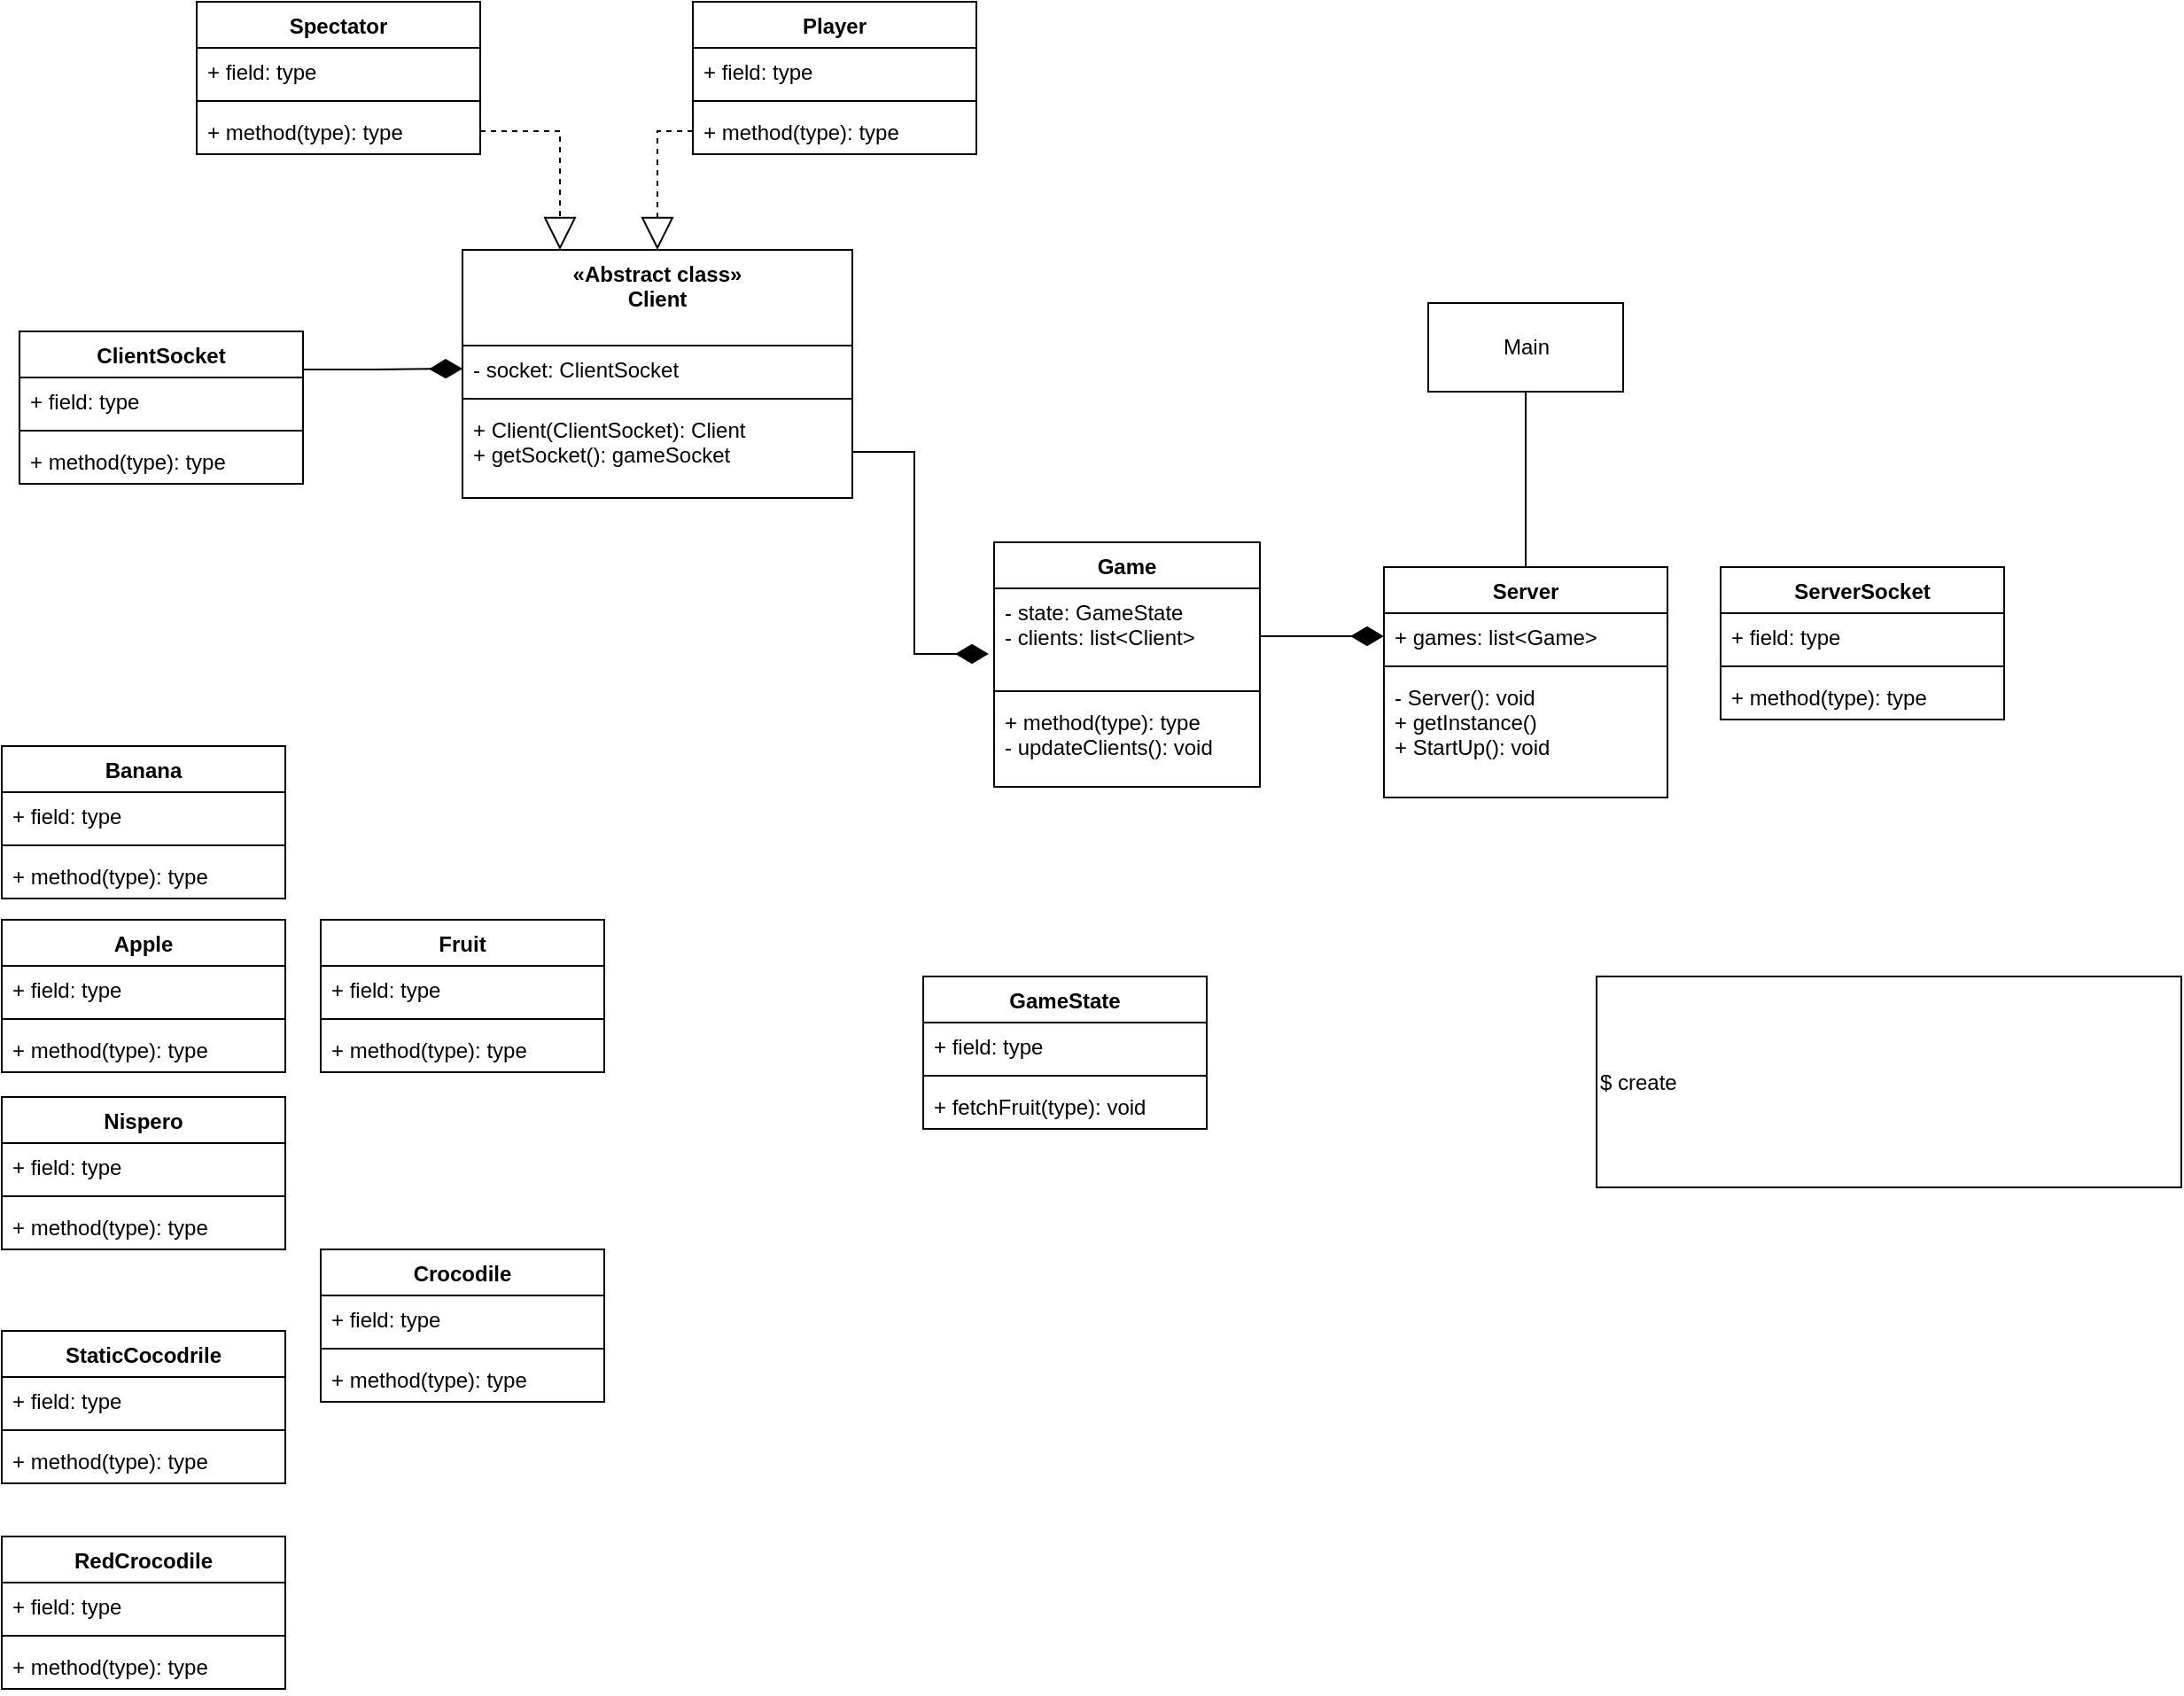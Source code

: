 <mxfile version="14.5.1" type="device"><diagram id="uaH-q7rOBK6Ky9ssXsad" name="Page-1"><mxGraphModel dx="2272" dy="1912" grid="1" gridSize="10" guides="1" tooltips="1" connect="1" arrows="1" fold="1" page="1" pageScale="1" pageWidth="850" pageHeight="1100" math="0" shadow="0"><root><mxCell id="0"/><mxCell id="1" parent="0"/><mxCell id="WwbJ0MnaYYisVBygQ1Aa-5" style="edgeStyle=orthogonalEdgeStyle;rounded=0;orthogonalLoop=1;jettySize=auto;html=1;exitX=1;exitY=0.25;exitDx=0;exitDy=0;entryX=0;entryY=0.5;entryDx=0;entryDy=0;endArrow=diamondThin;endFill=1;endSize=16;" edge="1" parent="1" source="VCWMj5LCKk2TwLhpMSmU-1" target="WwbJ0MnaYYisVBygQ1Aa-2"><mxGeometry relative="1" as="geometry"/></mxCell><mxCell id="VCWMj5LCKk2TwLhpMSmU-1" value="ClientSocket" style="swimlane;fontStyle=1;align=center;verticalAlign=top;childLayout=stackLayout;horizontal=1;startSize=26;horizontalStack=0;resizeParent=1;resizeParentMax=0;resizeLast=0;collapsible=1;marginBottom=0;" parent="1" vertex="1"><mxGeometry x="-550" y="166" width="160" height="86" as="geometry"/></mxCell><mxCell id="VCWMj5LCKk2TwLhpMSmU-2" value="+ field: type" style="text;strokeColor=none;fillColor=none;align=left;verticalAlign=top;spacingLeft=4;spacingRight=4;overflow=hidden;rotatable=0;points=[[0,0.5],[1,0.5]];portConstraint=eastwest;" parent="VCWMj5LCKk2TwLhpMSmU-1" vertex="1"><mxGeometry y="26" width="160" height="26" as="geometry"/></mxCell><mxCell id="VCWMj5LCKk2TwLhpMSmU-3" value="" style="line;strokeWidth=1;fillColor=none;align=left;verticalAlign=middle;spacingTop=-1;spacingLeft=3;spacingRight=3;rotatable=0;labelPosition=right;points=[];portConstraint=eastwest;" parent="VCWMj5LCKk2TwLhpMSmU-1" vertex="1"><mxGeometry y="52" width="160" height="8" as="geometry"/></mxCell><mxCell id="VCWMj5LCKk2TwLhpMSmU-4" value="+ method(type): type" style="text;strokeColor=none;fillColor=none;align=left;verticalAlign=top;spacingLeft=4;spacingRight=4;overflow=hidden;rotatable=0;points=[[0,0.5],[1,0.5]];portConstraint=eastwest;" parent="VCWMj5LCKk2TwLhpMSmU-1" vertex="1"><mxGeometry y="60" width="160" height="26" as="geometry"/></mxCell><mxCell id="VCWMj5LCKk2TwLhpMSmU-14" value="Spectator" style="swimlane;fontStyle=1;align=center;verticalAlign=top;childLayout=stackLayout;horizontal=1;startSize=26;horizontalStack=0;resizeParent=1;resizeParentMax=0;resizeLast=0;collapsible=1;marginBottom=0;" parent="1" vertex="1"><mxGeometry x="-450" y="-20" width="160" height="86" as="geometry"/></mxCell><mxCell id="VCWMj5LCKk2TwLhpMSmU-15" value="+ field: type" style="text;strokeColor=none;fillColor=none;align=left;verticalAlign=top;spacingLeft=4;spacingRight=4;overflow=hidden;rotatable=0;points=[[0,0.5],[1,0.5]];portConstraint=eastwest;" parent="VCWMj5LCKk2TwLhpMSmU-14" vertex="1"><mxGeometry y="26" width="160" height="26" as="geometry"/></mxCell><mxCell id="VCWMj5LCKk2TwLhpMSmU-16" value="" style="line;strokeWidth=1;fillColor=none;align=left;verticalAlign=middle;spacingTop=-1;spacingLeft=3;spacingRight=3;rotatable=0;labelPosition=right;points=[];portConstraint=eastwest;" parent="VCWMj5LCKk2TwLhpMSmU-14" vertex="1"><mxGeometry y="52" width="160" height="8" as="geometry"/></mxCell><mxCell id="VCWMj5LCKk2TwLhpMSmU-17" value="+ method(type): type" style="text;strokeColor=none;fillColor=none;align=left;verticalAlign=top;spacingLeft=4;spacingRight=4;overflow=hidden;rotatable=0;points=[[0,0.5],[1,0.5]];portConstraint=eastwest;" parent="VCWMj5LCKk2TwLhpMSmU-14" vertex="1"><mxGeometry y="60" width="160" height="26" as="geometry"/></mxCell><mxCell id="VCWMj5LCKk2TwLhpMSmU-18" value="Fruit" style="swimlane;fontStyle=1;align=center;verticalAlign=top;childLayout=stackLayout;horizontal=1;startSize=26;horizontalStack=0;resizeParent=1;resizeParentMax=0;resizeLast=0;collapsible=1;marginBottom=0;" parent="1" vertex="1"><mxGeometry x="-380" y="498" width="160" height="86" as="geometry"/></mxCell><mxCell id="VCWMj5LCKk2TwLhpMSmU-19" value="+ field: type" style="text;strokeColor=none;fillColor=none;align=left;verticalAlign=top;spacingLeft=4;spacingRight=4;overflow=hidden;rotatable=0;points=[[0,0.5],[1,0.5]];portConstraint=eastwest;" parent="VCWMj5LCKk2TwLhpMSmU-18" vertex="1"><mxGeometry y="26" width="160" height="26" as="geometry"/></mxCell><mxCell id="VCWMj5LCKk2TwLhpMSmU-20" value="" style="line;strokeWidth=1;fillColor=none;align=left;verticalAlign=middle;spacingTop=-1;spacingLeft=3;spacingRight=3;rotatable=0;labelPosition=right;points=[];portConstraint=eastwest;" parent="VCWMj5LCKk2TwLhpMSmU-18" vertex="1"><mxGeometry y="52" width="160" height="8" as="geometry"/></mxCell><mxCell id="VCWMj5LCKk2TwLhpMSmU-21" value="+ method(type): type" style="text;strokeColor=none;fillColor=none;align=left;verticalAlign=top;spacingLeft=4;spacingRight=4;overflow=hidden;rotatable=0;points=[[0,0.5],[1,0.5]];portConstraint=eastwest;" parent="VCWMj5LCKk2TwLhpMSmU-18" vertex="1"><mxGeometry y="60" width="160" height="26" as="geometry"/></mxCell><mxCell id="VCWMj5LCKk2TwLhpMSmU-22" value="Banana" style="swimlane;fontStyle=1;align=center;verticalAlign=top;childLayout=stackLayout;horizontal=1;startSize=26;horizontalStack=0;resizeParent=1;resizeParentMax=0;resizeLast=0;collapsible=1;marginBottom=0;" parent="1" vertex="1"><mxGeometry x="-560" y="400" width="160" height="86" as="geometry"/></mxCell><mxCell id="VCWMj5LCKk2TwLhpMSmU-23" value="+ field: type" style="text;strokeColor=none;fillColor=none;align=left;verticalAlign=top;spacingLeft=4;spacingRight=4;overflow=hidden;rotatable=0;points=[[0,0.5],[1,0.5]];portConstraint=eastwest;" parent="VCWMj5LCKk2TwLhpMSmU-22" vertex="1"><mxGeometry y="26" width="160" height="26" as="geometry"/></mxCell><mxCell id="VCWMj5LCKk2TwLhpMSmU-24" value="" style="line;strokeWidth=1;fillColor=none;align=left;verticalAlign=middle;spacingTop=-1;spacingLeft=3;spacingRight=3;rotatable=0;labelPosition=right;points=[];portConstraint=eastwest;" parent="VCWMj5LCKk2TwLhpMSmU-22" vertex="1"><mxGeometry y="52" width="160" height="8" as="geometry"/></mxCell><mxCell id="VCWMj5LCKk2TwLhpMSmU-25" value="+ method(type): type" style="text;strokeColor=none;fillColor=none;align=left;verticalAlign=top;spacingLeft=4;spacingRight=4;overflow=hidden;rotatable=0;points=[[0,0.5],[1,0.5]];portConstraint=eastwest;" parent="VCWMj5LCKk2TwLhpMSmU-22" vertex="1"><mxGeometry y="60" width="160" height="26" as="geometry"/></mxCell><mxCell id="VCWMj5LCKk2TwLhpMSmU-26" value="Apple" style="swimlane;fontStyle=1;align=center;verticalAlign=top;childLayout=stackLayout;horizontal=1;startSize=26;horizontalStack=0;resizeParent=1;resizeParentMax=0;resizeLast=0;collapsible=1;marginBottom=0;" parent="1" vertex="1"><mxGeometry x="-560" y="498" width="160" height="86" as="geometry"/></mxCell><mxCell id="VCWMj5LCKk2TwLhpMSmU-27" value="+ field: type" style="text;strokeColor=none;fillColor=none;align=left;verticalAlign=top;spacingLeft=4;spacingRight=4;overflow=hidden;rotatable=0;points=[[0,0.5],[1,0.5]];portConstraint=eastwest;" parent="VCWMj5LCKk2TwLhpMSmU-26" vertex="1"><mxGeometry y="26" width="160" height="26" as="geometry"/></mxCell><mxCell id="VCWMj5LCKk2TwLhpMSmU-28" value="" style="line;strokeWidth=1;fillColor=none;align=left;verticalAlign=middle;spacingTop=-1;spacingLeft=3;spacingRight=3;rotatable=0;labelPosition=right;points=[];portConstraint=eastwest;" parent="VCWMj5LCKk2TwLhpMSmU-26" vertex="1"><mxGeometry y="52" width="160" height="8" as="geometry"/></mxCell><mxCell id="VCWMj5LCKk2TwLhpMSmU-29" value="+ method(type): type" style="text;strokeColor=none;fillColor=none;align=left;verticalAlign=top;spacingLeft=4;spacingRight=4;overflow=hidden;rotatable=0;points=[[0,0.5],[1,0.5]];portConstraint=eastwest;" parent="VCWMj5LCKk2TwLhpMSmU-26" vertex="1"><mxGeometry y="60" width="160" height="26" as="geometry"/></mxCell><mxCell id="VCWMj5LCKk2TwLhpMSmU-30" value="Nispero" style="swimlane;fontStyle=1;align=center;verticalAlign=top;childLayout=stackLayout;horizontal=1;startSize=26;horizontalStack=0;resizeParent=1;resizeParentMax=0;resizeLast=0;collapsible=1;marginBottom=0;" parent="1" vertex="1"><mxGeometry x="-560" y="598" width="160" height="86" as="geometry"/></mxCell><mxCell id="VCWMj5LCKk2TwLhpMSmU-31" value="+ field: type" style="text;strokeColor=none;fillColor=none;align=left;verticalAlign=top;spacingLeft=4;spacingRight=4;overflow=hidden;rotatable=0;points=[[0,0.5],[1,0.5]];portConstraint=eastwest;" parent="VCWMj5LCKk2TwLhpMSmU-30" vertex="1"><mxGeometry y="26" width="160" height="26" as="geometry"/></mxCell><mxCell id="VCWMj5LCKk2TwLhpMSmU-32" value="" style="line;strokeWidth=1;fillColor=none;align=left;verticalAlign=middle;spacingTop=-1;spacingLeft=3;spacingRight=3;rotatable=0;labelPosition=right;points=[];portConstraint=eastwest;" parent="VCWMj5LCKk2TwLhpMSmU-30" vertex="1"><mxGeometry y="52" width="160" height="8" as="geometry"/></mxCell><mxCell id="VCWMj5LCKk2TwLhpMSmU-33" value="+ method(type): type" style="text;strokeColor=none;fillColor=none;align=left;verticalAlign=top;spacingLeft=4;spacingRight=4;overflow=hidden;rotatable=0;points=[[0,0.5],[1,0.5]];portConstraint=eastwest;" parent="VCWMj5LCKk2TwLhpMSmU-30" vertex="1"><mxGeometry y="60" width="160" height="26" as="geometry"/></mxCell><mxCell id="VCWMj5LCKk2TwLhpMSmU-34" value="Game" style="swimlane;fontStyle=1;align=center;verticalAlign=top;childLayout=stackLayout;horizontal=1;startSize=26;horizontalStack=0;resizeParent=1;resizeParentMax=0;resizeLast=0;collapsible=1;marginBottom=0;" parent="1" vertex="1"><mxGeometry y="285" width="150" height="138" as="geometry"/></mxCell><mxCell id="VCWMj5LCKk2TwLhpMSmU-35" value="- state: GameState&#10;- clients: list&lt;Client&gt;" style="text;strokeColor=none;fillColor=none;align=left;verticalAlign=top;spacingLeft=4;spacingRight=4;overflow=hidden;rotatable=0;points=[[0,0.5],[1,0.5]];portConstraint=eastwest;" parent="VCWMj5LCKk2TwLhpMSmU-34" vertex="1"><mxGeometry y="26" width="150" height="54" as="geometry"/></mxCell><mxCell id="VCWMj5LCKk2TwLhpMSmU-36" value="" style="line;strokeWidth=1;fillColor=none;align=left;verticalAlign=middle;spacingTop=-1;spacingLeft=3;spacingRight=3;rotatable=0;labelPosition=right;points=[];portConstraint=eastwest;" parent="VCWMj5LCKk2TwLhpMSmU-34" vertex="1"><mxGeometry y="80" width="150" height="8" as="geometry"/></mxCell><mxCell id="VCWMj5LCKk2TwLhpMSmU-37" value="+ method(type): type&#10;- updateClients(): void" style="text;strokeColor=none;fillColor=none;align=left;verticalAlign=top;spacingLeft=4;spacingRight=4;overflow=hidden;rotatable=0;points=[[0,0.5],[1,0.5]];portConstraint=eastwest;" parent="VCWMj5LCKk2TwLhpMSmU-34" vertex="1"><mxGeometry y="88" width="150" height="50" as="geometry"/></mxCell><mxCell id="VCWMj5LCKk2TwLhpMSmU-48" value="GameState" style="swimlane;fontStyle=1;align=center;verticalAlign=top;childLayout=stackLayout;horizontal=1;startSize=26;horizontalStack=0;resizeParent=1;resizeParentMax=0;resizeLast=0;collapsible=1;marginBottom=0;" parent="1" vertex="1"><mxGeometry x="-40" y="530" width="160" height="86" as="geometry"/></mxCell><mxCell id="VCWMj5LCKk2TwLhpMSmU-49" value="+ field: type" style="text;strokeColor=none;fillColor=none;align=left;verticalAlign=top;spacingLeft=4;spacingRight=4;overflow=hidden;rotatable=0;points=[[0,0.5],[1,0.5]];portConstraint=eastwest;" parent="VCWMj5LCKk2TwLhpMSmU-48" vertex="1"><mxGeometry y="26" width="160" height="26" as="geometry"/></mxCell><mxCell id="VCWMj5LCKk2TwLhpMSmU-50" value="" style="line;strokeWidth=1;fillColor=none;align=left;verticalAlign=middle;spacingTop=-1;spacingLeft=3;spacingRight=3;rotatable=0;labelPosition=right;points=[];portConstraint=eastwest;" parent="VCWMj5LCKk2TwLhpMSmU-48" vertex="1"><mxGeometry y="52" width="160" height="8" as="geometry"/></mxCell><mxCell id="VCWMj5LCKk2TwLhpMSmU-51" value="+ fetchFruit(type): void" style="text;strokeColor=none;fillColor=none;align=left;verticalAlign=top;spacingLeft=4;spacingRight=4;overflow=hidden;rotatable=0;points=[[0,0.5],[1,0.5]];portConstraint=eastwest;" parent="VCWMj5LCKk2TwLhpMSmU-48" vertex="1"><mxGeometry y="60" width="160" height="26" as="geometry"/></mxCell><mxCell id="VCWMj5LCKk2TwLhpMSmU-52" value="Server" style="swimlane;fontStyle=1;align=center;verticalAlign=top;childLayout=stackLayout;horizontal=1;startSize=26;horizontalStack=0;resizeParent=1;resizeParentMax=0;resizeLast=0;collapsible=1;marginBottom=0;" parent="1" vertex="1"><mxGeometry x="220" y="299" width="160" height="130" as="geometry"/></mxCell><mxCell id="VCWMj5LCKk2TwLhpMSmU-53" value="+ games: list&lt;Game&gt;" style="text;strokeColor=none;fillColor=none;align=left;verticalAlign=top;spacingLeft=4;spacingRight=4;overflow=hidden;rotatable=0;points=[[0,0.5],[1,0.5]];portConstraint=eastwest;" parent="VCWMj5LCKk2TwLhpMSmU-52" vertex="1"><mxGeometry y="26" width="160" height="26" as="geometry"/></mxCell><mxCell id="VCWMj5LCKk2TwLhpMSmU-54" value="" style="line;strokeWidth=1;fillColor=none;align=left;verticalAlign=middle;spacingTop=-1;spacingLeft=3;spacingRight=3;rotatable=0;labelPosition=right;points=[];portConstraint=eastwest;" parent="VCWMj5LCKk2TwLhpMSmU-52" vertex="1"><mxGeometry y="52" width="160" height="8" as="geometry"/></mxCell><mxCell id="VCWMj5LCKk2TwLhpMSmU-55" value="- Server(): void&#10;+ getInstance()&#10;+ StartUp(): void" style="text;strokeColor=none;fillColor=none;align=left;verticalAlign=top;spacingLeft=4;spacingRight=4;overflow=hidden;rotatable=0;points=[[0,0.5],[1,0.5]];portConstraint=eastwest;" parent="VCWMj5LCKk2TwLhpMSmU-52" vertex="1"><mxGeometry y="60" width="160" height="70" as="geometry"/></mxCell><mxCell id="VCWMj5LCKk2TwLhpMSmU-56" value="Crocodile" style="swimlane;fontStyle=1;align=center;verticalAlign=top;childLayout=stackLayout;horizontal=1;startSize=26;horizontalStack=0;resizeParent=1;resizeParentMax=0;resizeLast=0;collapsible=1;marginBottom=0;" parent="1" vertex="1"><mxGeometry x="-380" y="684" width="160" height="86" as="geometry"/></mxCell><mxCell id="VCWMj5LCKk2TwLhpMSmU-57" value="+ field: type" style="text;strokeColor=none;fillColor=none;align=left;verticalAlign=top;spacingLeft=4;spacingRight=4;overflow=hidden;rotatable=0;points=[[0,0.5],[1,0.5]];portConstraint=eastwest;" parent="VCWMj5LCKk2TwLhpMSmU-56" vertex="1"><mxGeometry y="26" width="160" height="26" as="geometry"/></mxCell><mxCell id="VCWMj5LCKk2TwLhpMSmU-58" value="" style="line;strokeWidth=1;fillColor=none;align=left;verticalAlign=middle;spacingTop=-1;spacingLeft=3;spacingRight=3;rotatable=0;labelPosition=right;points=[];portConstraint=eastwest;" parent="VCWMj5LCKk2TwLhpMSmU-56" vertex="1"><mxGeometry y="52" width="160" height="8" as="geometry"/></mxCell><mxCell id="VCWMj5LCKk2TwLhpMSmU-59" value="+ method(type): type" style="text;strokeColor=none;fillColor=none;align=left;verticalAlign=top;spacingLeft=4;spacingRight=4;overflow=hidden;rotatable=0;points=[[0,0.5],[1,0.5]];portConstraint=eastwest;" parent="VCWMj5LCKk2TwLhpMSmU-56" vertex="1"><mxGeometry y="60" width="160" height="26" as="geometry"/></mxCell><mxCell id="VCWMj5LCKk2TwLhpMSmU-60" value="StaticCocodrile" style="swimlane;fontStyle=1;align=center;verticalAlign=top;childLayout=stackLayout;horizontal=1;startSize=26;horizontalStack=0;resizeParent=1;resizeParentMax=0;resizeLast=0;collapsible=1;marginBottom=0;" parent="1" vertex="1"><mxGeometry x="-560" y="730" width="160" height="86" as="geometry"/></mxCell><mxCell id="VCWMj5LCKk2TwLhpMSmU-61" value="+ field: type" style="text;strokeColor=none;fillColor=none;align=left;verticalAlign=top;spacingLeft=4;spacingRight=4;overflow=hidden;rotatable=0;points=[[0,0.5],[1,0.5]];portConstraint=eastwest;" parent="VCWMj5LCKk2TwLhpMSmU-60" vertex="1"><mxGeometry y="26" width="160" height="26" as="geometry"/></mxCell><mxCell id="VCWMj5LCKk2TwLhpMSmU-62" value="" style="line;strokeWidth=1;fillColor=none;align=left;verticalAlign=middle;spacingTop=-1;spacingLeft=3;spacingRight=3;rotatable=0;labelPosition=right;points=[];portConstraint=eastwest;" parent="VCWMj5LCKk2TwLhpMSmU-60" vertex="1"><mxGeometry y="52" width="160" height="8" as="geometry"/></mxCell><mxCell id="VCWMj5LCKk2TwLhpMSmU-63" value="+ method(type): type" style="text;strokeColor=none;fillColor=none;align=left;verticalAlign=top;spacingLeft=4;spacingRight=4;overflow=hidden;rotatable=0;points=[[0,0.5],[1,0.5]];portConstraint=eastwest;" parent="VCWMj5LCKk2TwLhpMSmU-60" vertex="1"><mxGeometry y="60" width="160" height="26" as="geometry"/></mxCell><mxCell id="VCWMj5LCKk2TwLhpMSmU-64" value="RedCrocodile" style="swimlane;fontStyle=1;align=center;verticalAlign=top;childLayout=stackLayout;horizontal=1;startSize=26;horizontalStack=0;resizeParent=1;resizeParentMax=0;resizeLast=0;collapsible=1;marginBottom=0;" parent="1" vertex="1"><mxGeometry x="-560" y="846" width="160" height="86" as="geometry"/></mxCell><mxCell id="VCWMj5LCKk2TwLhpMSmU-65" value="+ field: type" style="text;strokeColor=none;fillColor=none;align=left;verticalAlign=top;spacingLeft=4;spacingRight=4;overflow=hidden;rotatable=0;points=[[0,0.5],[1,0.5]];portConstraint=eastwest;" parent="VCWMj5LCKk2TwLhpMSmU-64" vertex="1"><mxGeometry y="26" width="160" height="26" as="geometry"/></mxCell><mxCell id="VCWMj5LCKk2TwLhpMSmU-66" value="" style="line;strokeWidth=1;fillColor=none;align=left;verticalAlign=middle;spacingTop=-1;spacingLeft=3;spacingRight=3;rotatable=0;labelPosition=right;points=[];portConstraint=eastwest;" parent="VCWMj5LCKk2TwLhpMSmU-64" vertex="1"><mxGeometry y="52" width="160" height="8" as="geometry"/></mxCell><mxCell id="VCWMj5LCKk2TwLhpMSmU-67" value="+ method(type): type" style="text;strokeColor=none;fillColor=none;align=left;verticalAlign=top;spacingLeft=4;spacingRight=4;overflow=hidden;rotatable=0;points=[[0,0.5],[1,0.5]];portConstraint=eastwest;" parent="VCWMj5LCKk2TwLhpMSmU-64" vertex="1"><mxGeometry y="60" width="160" height="26" as="geometry"/></mxCell><mxCell id="VCWMj5LCKk2TwLhpMSmU-68" value="ServerSocket" style="swimlane;fontStyle=1;align=center;verticalAlign=top;childLayout=stackLayout;horizontal=1;startSize=26;horizontalStack=0;resizeParent=1;resizeParentMax=0;resizeLast=0;collapsible=1;marginBottom=0;" parent="1" vertex="1"><mxGeometry x="410" y="299" width="160" height="86" as="geometry"/></mxCell><mxCell id="VCWMj5LCKk2TwLhpMSmU-69" value="+ field: type" style="text;strokeColor=none;fillColor=none;align=left;verticalAlign=top;spacingLeft=4;spacingRight=4;overflow=hidden;rotatable=0;points=[[0,0.5],[1,0.5]];portConstraint=eastwest;" parent="VCWMj5LCKk2TwLhpMSmU-68" vertex="1"><mxGeometry y="26" width="160" height="26" as="geometry"/></mxCell><mxCell id="VCWMj5LCKk2TwLhpMSmU-70" value="" style="line;strokeWidth=1;fillColor=none;align=left;verticalAlign=middle;spacingTop=-1;spacingLeft=3;spacingRight=3;rotatable=0;labelPosition=right;points=[];portConstraint=eastwest;" parent="VCWMj5LCKk2TwLhpMSmU-68" vertex="1"><mxGeometry y="52" width="160" height="8" as="geometry"/></mxCell><mxCell id="VCWMj5LCKk2TwLhpMSmU-71" value="+ method(type): type" style="text;strokeColor=none;fillColor=none;align=left;verticalAlign=top;spacingLeft=4;spacingRight=4;overflow=hidden;rotatable=0;points=[[0,0.5],[1,0.5]];portConstraint=eastwest;" parent="VCWMj5LCKk2TwLhpMSmU-68" vertex="1"><mxGeometry y="60" width="160" height="26" as="geometry"/></mxCell><mxCell id="WwbJ0MnaYYisVBygQ1Aa-10" style="edgeStyle=orthogonalEdgeStyle;rounded=0;orthogonalLoop=1;jettySize=auto;html=1;exitX=0.5;exitY=1;exitDx=0;exitDy=0;entryX=0.5;entryY=0;entryDx=0;entryDy=0;endArrow=none;endFill=0;endSize=16;" edge="1" parent="1" source="VCWMj5LCKk2TwLhpMSmU-76" target="VCWMj5LCKk2TwLhpMSmU-52"><mxGeometry relative="1" as="geometry"/></mxCell><mxCell id="VCWMj5LCKk2TwLhpMSmU-76" value="Main" style="html=1;" parent="1" vertex="1"><mxGeometry x="245" y="150" width="110" height="50" as="geometry"/></mxCell><mxCell id="VCWMj5LCKk2TwLhpMSmU-9" value="Player" style="swimlane;fontStyle=1;align=center;verticalAlign=top;childLayout=stackLayout;horizontal=1;startSize=26;horizontalStack=0;resizeParent=1;resizeParentMax=0;resizeLast=0;collapsible=1;marginBottom=0;" parent="1" vertex="1"><mxGeometry x="-170" y="-20" width="160" height="86" as="geometry"/></mxCell><mxCell id="VCWMj5LCKk2TwLhpMSmU-10" value="+ field: type" style="text;strokeColor=none;fillColor=none;align=left;verticalAlign=top;spacingLeft=4;spacingRight=4;overflow=hidden;rotatable=0;points=[[0,0.5],[1,0.5]];portConstraint=eastwest;" parent="VCWMj5LCKk2TwLhpMSmU-9" vertex="1"><mxGeometry y="26" width="160" height="26" as="geometry"/></mxCell><mxCell id="VCWMj5LCKk2TwLhpMSmU-11" value="" style="line;strokeWidth=1;fillColor=none;align=left;verticalAlign=middle;spacingTop=-1;spacingLeft=3;spacingRight=3;rotatable=0;labelPosition=right;points=[];portConstraint=eastwest;" parent="VCWMj5LCKk2TwLhpMSmU-9" vertex="1"><mxGeometry y="52" width="160" height="8" as="geometry"/></mxCell><mxCell id="VCWMj5LCKk2TwLhpMSmU-12" value="+ method(type): type" style="text;strokeColor=none;fillColor=none;align=left;verticalAlign=top;spacingLeft=4;spacingRight=4;overflow=hidden;rotatable=0;points=[[0,0.5],[1,0.5]];portConstraint=eastwest;" parent="VCWMj5LCKk2TwLhpMSmU-9" vertex="1"><mxGeometry y="60" width="160" height="26" as="geometry"/></mxCell><mxCell id="WwbJ0MnaYYisVBygQ1Aa-1" value="«Abstract class»&#10;Client" style="swimlane;fontStyle=1;align=center;verticalAlign=top;childLayout=stackLayout;horizontal=1;startSize=54;horizontalStack=0;resizeParent=1;resizeParentMax=0;resizeLast=0;collapsible=1;marginBottom=0;" vertex="1" parent="1"><mxGeometry x="-300" y="120" width="220" height="140" as="geometry"/></mxCell><mxCell id="WwbJ0MnaYYisVBygQ1Aa-2" value="- socket: ClientSocket" style="text;strokeColor=none;fillColor=none;align=left;verticalAlign=top;spacingLeft=4;spacingRight=4;overflow=hidden;rotatable=0;points=[[0,0.5],[1,0.5]];portConstraint=eastwest;" vertex="1" parent="WwbJ0MnaYYisVBygQ1Aa-1"><mxGeometry y="54" width="220" height="26" as="geometry"/></mxCell><mxCell id="WwbJ0MnaYYisVBygQ1Aa-3" value="" style="line;strokeWidth=1;fillColor=none;align=left;verticalAlign=middle;spacingTop=-1;spacingLeft=3;spacingRight=3;rotatable=0;labelPosition=right;points=[];portConstraint=eastwest;" vertex="1" parent="WwbJ0MnaYYisVBygQ1Aa-1"><mxGeometry y="80" width="220" height="8" as="geometry"/></mxCell><mxCell id="WwbJ0MnaYYisVBygQ1Aa-4" value="+ Client(ClientSocket): Client&#10;+ getSocket(): gameSocket" style="text;strokeColor=none;fillColor=none;align=left;verticalAlign=top;spacingLeft=4;spacingRight=4;overflow=hidden;rotatable=0;points=[[0,0.5],[1,0.5]];portConstraint=eastwest;" vertex="1" parent="WwbJ0MnaYYisVBygQ1Aa-1"><mxGeometry y="88" width="220" height="52" as="geometry"/></mxCell><mxCell id="WwbJ0MnaYYisVBygQ1Aa-6" style="edgeStyle=orthogonalEdgeStyle;rounded=0;orthogonalLoop=1;jettySize=auto;html=1;exitX=1;exitY=0.5;exitDx=0;exitDy=0;entryX=0.25;entryY=0;entryDx=0;entryDy=0;endArrow=block;endFill=0;endSize=16;dashed=1;" edge="1" parent="1" source="VCWMj5LCKk2TwLhpMSmU-17" target="WwbJ0MnaYYisVBygQ1Aa-1"><mxGeometry relative="1" as="geometry"/></mxCell><mxCell id="WwbJ0MnaYYisVBygQ1Aa-7" style="edgeStyle=orthogonalEdgeStyle;rounded=0;orthogonalLoop=1;jettySize=auto;html=1;exitX=0;exitY=0.5;exitDx=0;exitDy=0;endArrow=block;endFill=0;endSize=16;dashed=1;" edge="1" parent="1" source="VCWMj5LCKk2TwLhpMSmU-12" target="WwbJ0MnaYYisVBygQ1Aa-1"><mxGeometry relative="1" as="geometry"/></mxCell><mxCell id="WwbJ0MnaYYisVBygQ1Aa-8" style="edgeStyle=orthogonalEdgeStyle;rounded=0;orthogonalLoop=1;jettySize=auto;html=1;exitX=1;exitY=0.5;exitDx=0;exitDy=0;entryX=0;entryY=0.5;entryDx=0;entryDy=0;endArrow=diamondThin;endFill=1;endSize=16;" edge="1" parent="1" source="VCWMj5LCKk2TwLhpMSmU-35" target="VCWMj5LCKk2TwLhpMSmU-53"><mxGeometry relative="1" as="geometry"/></mxCell><mxCell id="WwbJ0MnaYYisVBygQ1Aa-11" style="edgeStyle=orthogonalEdgeStyle;rounded=0;orthogonalLoop=1;jettySize=auto;html=1;exitX=1;exitY=0.5;exitDx=0;exitDy=0;entryX=-0.02;entryY=0.685;entryDx=0;entryDy=0;entryPerimeter=0;endArrow=diamondThin;endFill=1;endSize=16;" edge="1" parent="1" source="WwbJ0MnaYYisVBygQ1Aa-4" target="VCWMj5LCKk2TwLhpMSmU-35"><mxGeometry relative="1" as="geometry"/></mxCell><mxCell id="WwbJ0MnaYYisVBygQ1Aa-12" value="$ create&amp;nbsp;" style="rounded=0;whiteSpace=wrap;html=1;align=left;" vertex="1" parent="1"><mxGeometry x="340" y="530" width="330" height="119" as="geometry"/></mxCell></root></mxGraphModel></diagram></mxfile>